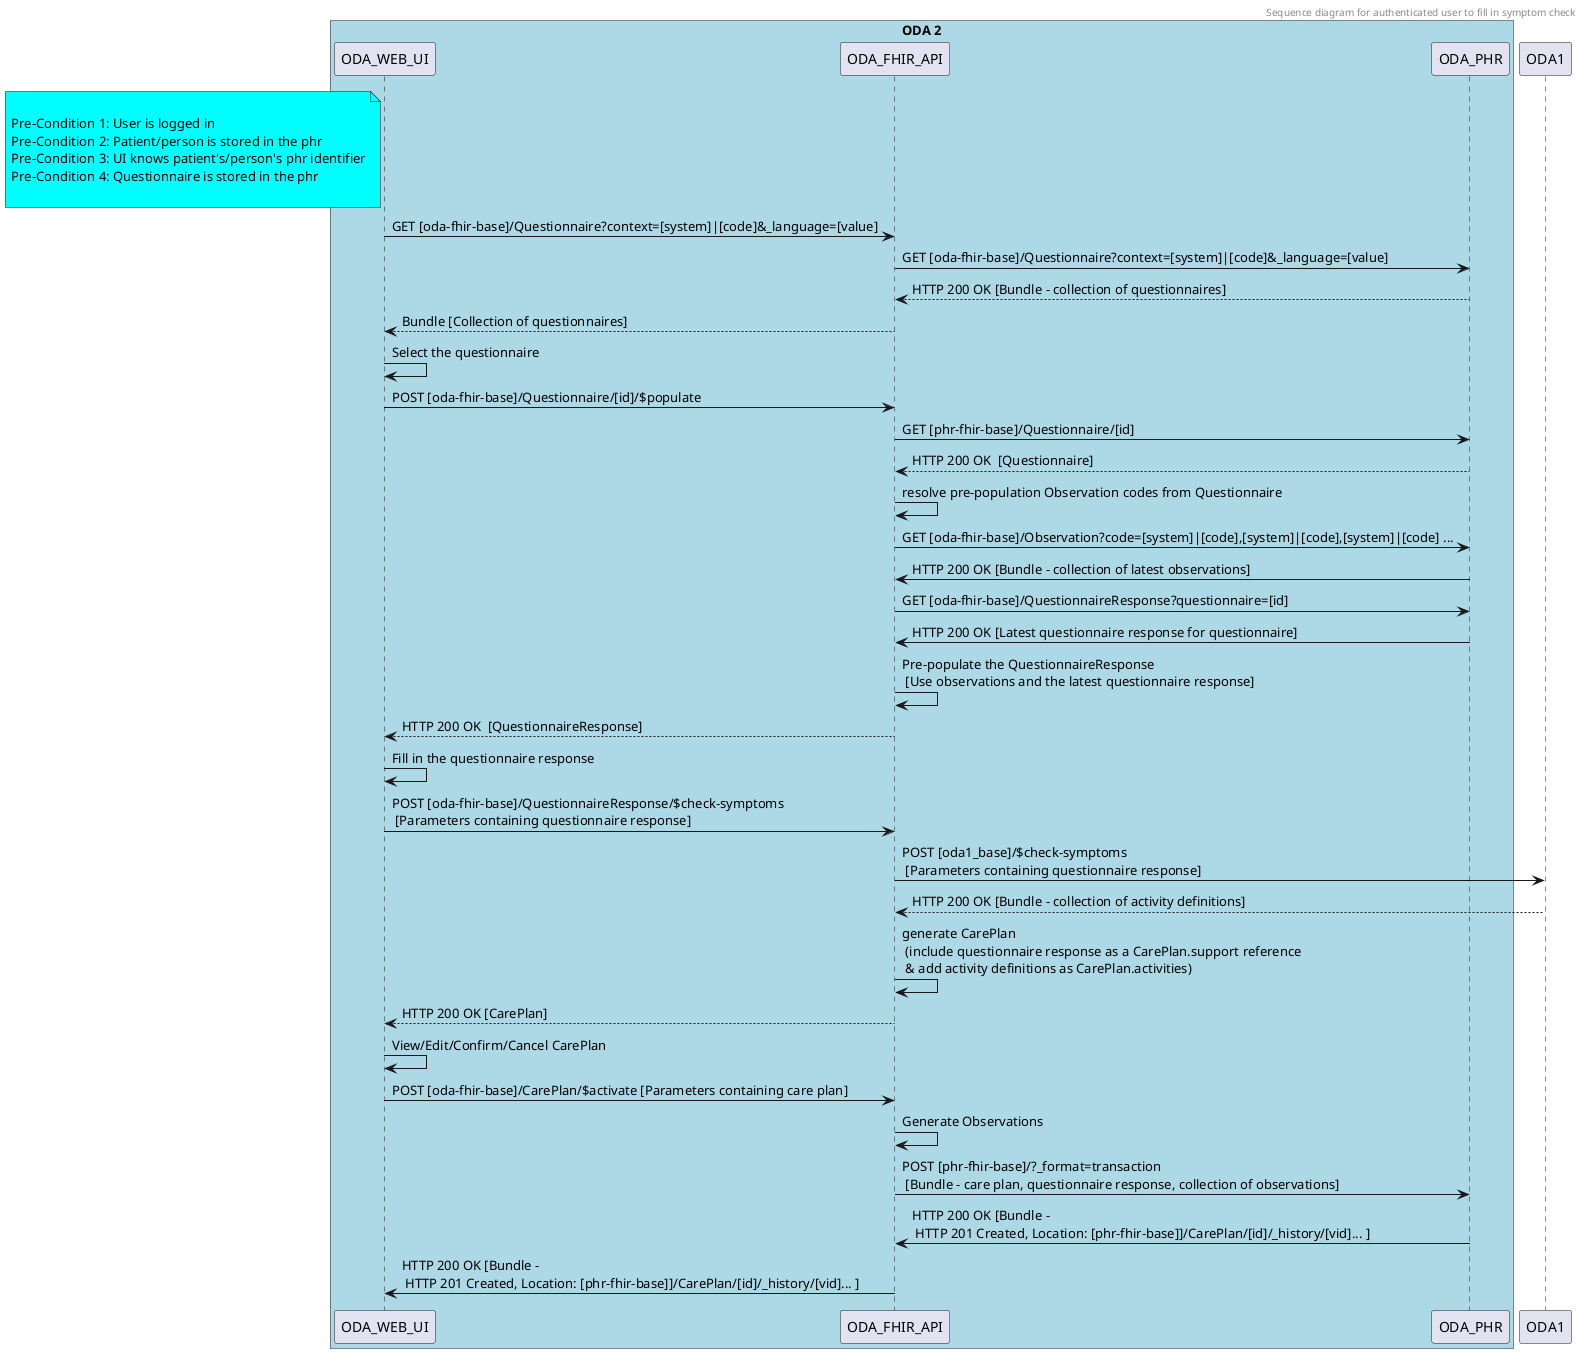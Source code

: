 @startuml
header
Sequence diagram for authenticated user to fill in symptom check
endheader

participant ODA_WEB_UI
participant ODA_FHIR_API

note left of ODA_WEB_UI #aqua

Pre-Condition 1: User is logged in
Pre-Condition 2: Patient/person is stored in the phr
Pre-Condition 3: UI knows patient's/person's phr identifier
Pre-Condition 4: Questionnaire is stored in the phr

end note

box "ODA 2" #LightBlue
	participant ODA_WEB_UI
	participant ODA_FHIR_API
	participant ODA_PHR
end box

ODA_WEB_UI -> ODA_FHIR_API: GET [oda-fhir-base]/Questionnaire?context=[system]|[code]&_language=[value]
ODA_FHIR_API -> ODA_PHR: GET [oda-fhir-base]/Questionnaire?context=[system]|[code]&_language=[value]
ODA_FHIR_API <-- ODA_PHR: HTTP 200 OK [Bundle - collection of questionnaires]
ODA_WEB_UI <-- ODA_FHIR_API: Bundle [Collection of questionnaires]

ODA_WEB_UI -> ODA_WEB_UI: Select the questionnaire
ODA_WEB_UI -> ODA_FHIR_API: POST [oda-fhir-base]/Questionnaire/[id]/$populate
ODA_FHIR_API -> ODA_PHR: GET [phr-fhir-base]/Questionnaire/[id]
ODA_FHIR_API <-- ODA_PHR: HTTP 200 OK  [Questionnaire]

ODA_FHIR_API -> ODA_FHIR_API: resolve pre-population Observation codes from Questionnaire
ODA_FHIR_API -> ODA_PHR: GET [oda-fhir-base]/Observation?code=[system]|[code],[system]|[code],[system]|[code] ...
ODA_FHIR_API <- ODA_PHR: HTTP 200 OK [Bundle - collection of latest observations]
ODA_FHIR_API -> ODA_PHR: GET [oda-fhir-base]/QuestionnaireResponse?questionnaire=[id]
ODA_FHIR_API <- ODA_PHR: HTTP 200 OK [Latest questionnaire response for questionnaire]
ODA_FHIR_API -> ODA_FHIR_API: Pre-populate the QuestionnaireResponse \n [Use observations and the latest questionnaire response]

ODA_WEB_UI <-- ODA_FHIR_API: HTTP 200 OK  [QuestionnaireResponse]

ODA_WEB_UI -> ODA_WEB_UI: Fill in the questionnaire response
ODA_WEB_UI -> ODA_FHIR_API: POST [oda-fhir-base]/QuestionnaireResponse/$check-symptoms \n [Parameters containing questionnaire response]
ODA_FHIR_API -> ODA1: POST [oda1_base]/$check-symptoms \n [Parameters containing questionnaire response]
ODA_FHIR_API <-- ODA1: HTTP 200 OK [Bundle - collection of activity definitions]
ODA_FHIR_API -> ODA_FHIR_API: generate CarePlan \n (include questionnaire response as a CarePlan.support reference \n & add activity definitions as CarePlan.activities)
ODA_WEB_UI <-- ODA_FHIR_API: HTTP 200 OK [CarePlan]

ODA_WEB_UI -> ODA_WEB_UI: View/Edit/Confirm/Cancel CarePlan
ODA_WEB_UI -> ODA_FHIR_API: POST [oda-fhir-base]/CarePlan/$activate [Parameters containing care plan]
ODA_FHIR_API -> ODA_FHIR_API: Generate Observations
ODA_FHIR_API -> ODA_PHR: POST [phr-fhir-base]/?_format=transaction \n [Bundle - care plan, questionnaire response, collection of observations]
ODA_FHIR_API <- ODA_PHR: HTTP 200 OK [Bundle - \n HTTP 201 Created, Location: [phr-fhir-base]]/CarePlan/[id]/_history/[vid]... ]

ODA_WEB_UI <- ODA_FHIR_API: HTTP 200 OK [Bundle - \n HTTP 201 Created, Location: [phr-fhir-base]]/CarePlan/[id]/_history/[vid]... ]
@enduml